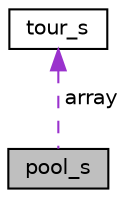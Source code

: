 digraph "pool_s"
{
  edge [fontname="Helvetica",fontsize="10",labelfontname="Helvetica",labelfontsize="10"];
  node [fontname="Helvetica",fontsize="10",shape=record];
  Node1 [label="pool_s",height=0.2,width=0.4,color="black", fillcolor="grey75", style="filled", fontcolor="black"];
  Node2 -> Node1 [dir="back",color="darkorchid3",fontsize="10",style="dashed",label=" array" ];
  Node2 [label="tour_s",height=0.2,width=0.4,color="black", fillcolor="white", style="filled",URL="$structtour__s.html"];
}
